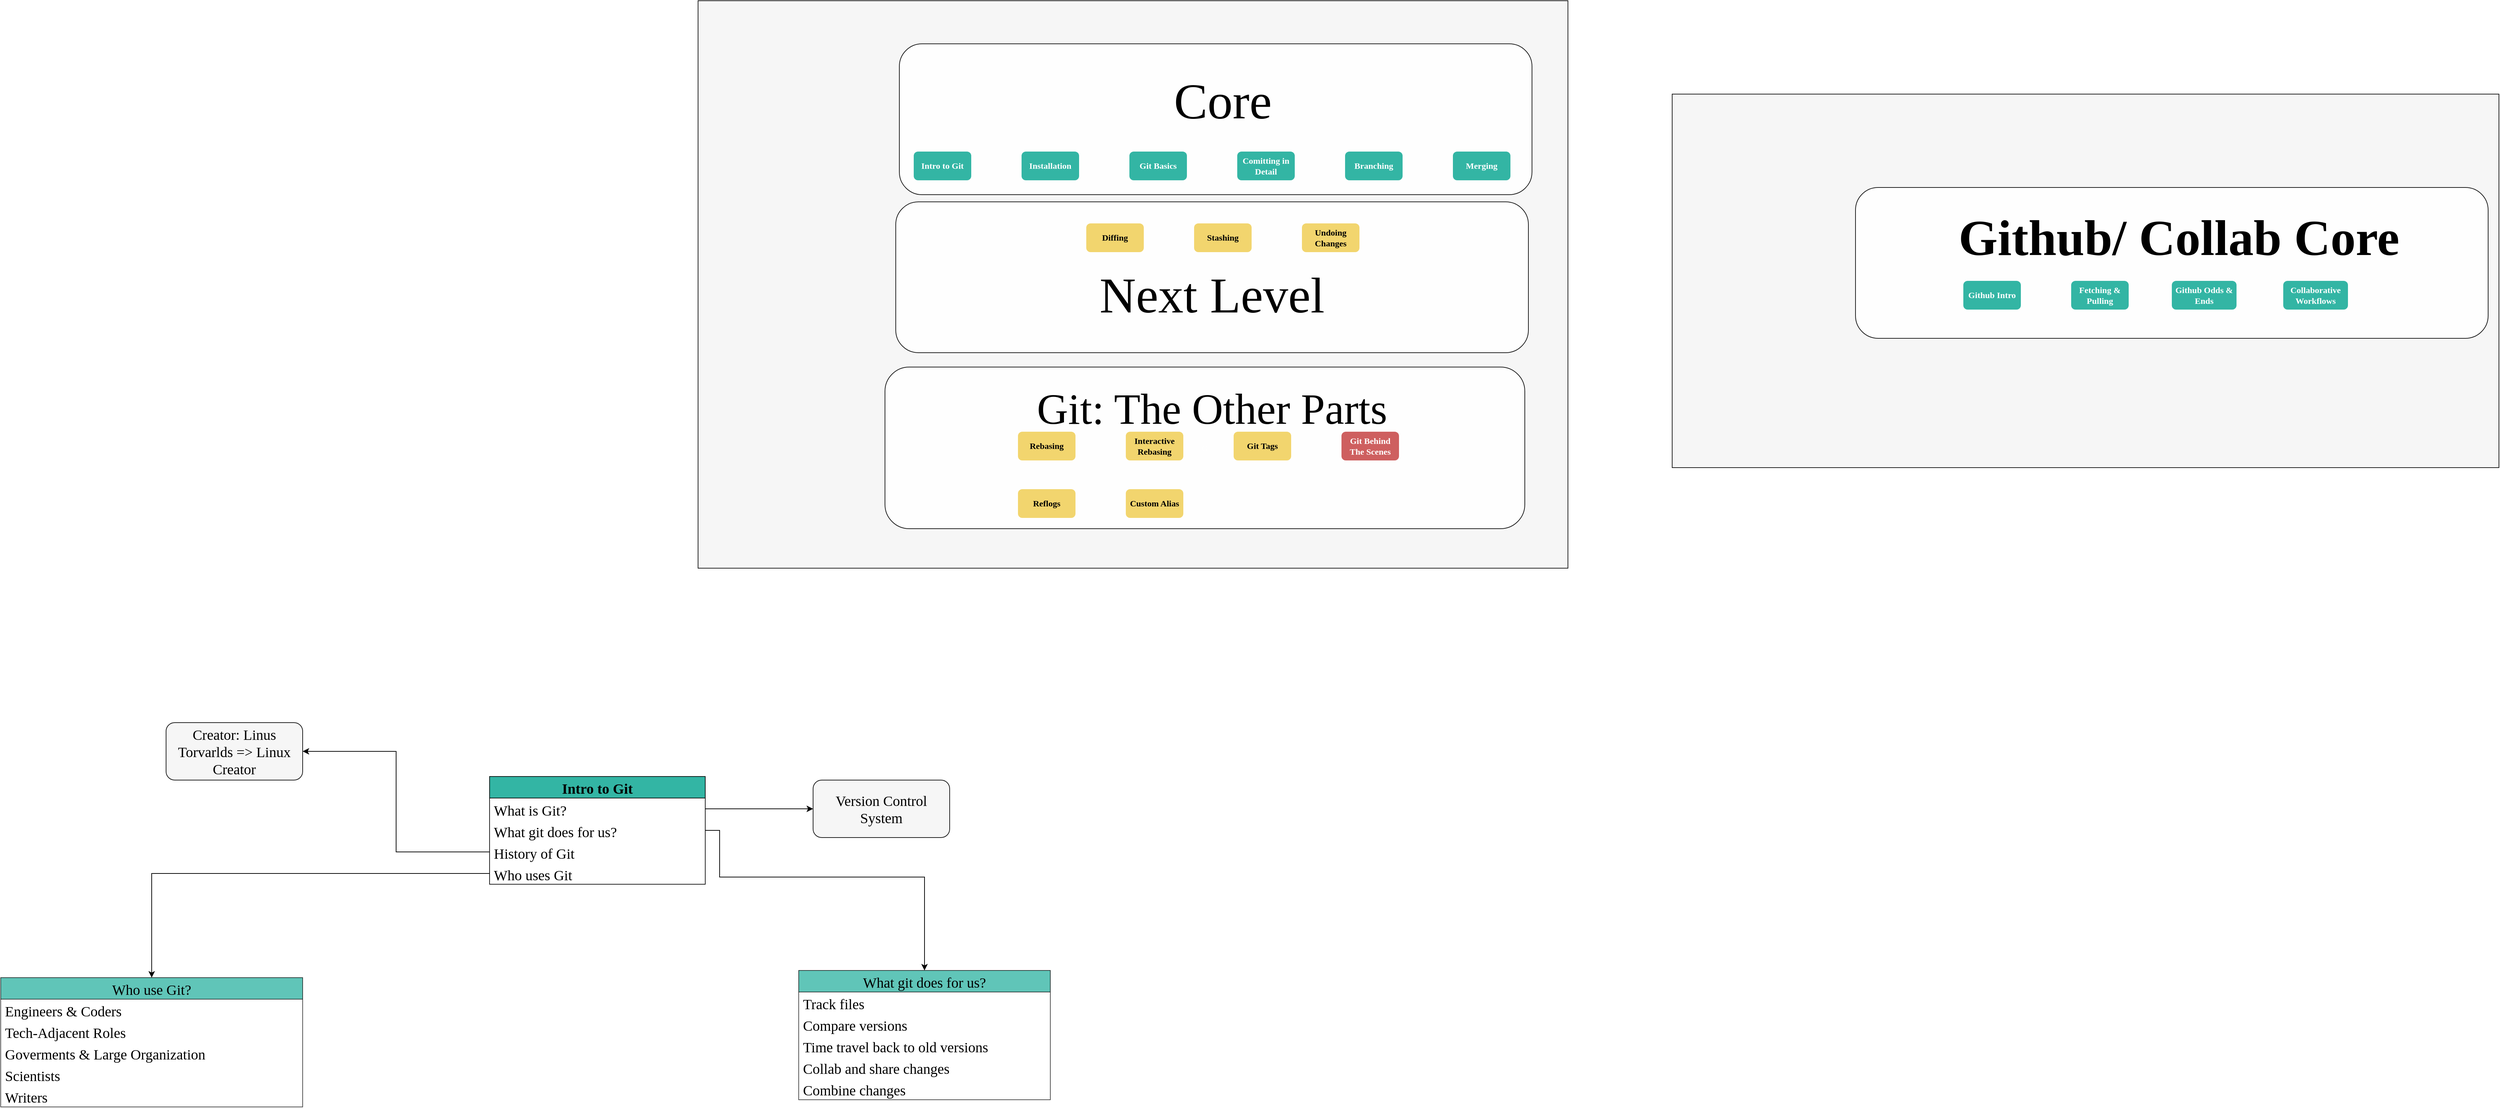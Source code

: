 <mxfile version="16.5.6" type="github">
  <diagram id="uCZnZtuWUNx1saeJuhkZ" name="Page-1">
    <mxGraphModel dx="3283" dy="2007" grid="1" gridSize="10" guides="1" tooltips="1" connect="1" arrows="1" fold="1" page="1" pageScale="1" pageWidth="1700" pageHeight="1100" math="0" shadow="0">
      <root>
        <mxCell id="0" />
        <mxCell id="1" parent="0" />
        <mxCell id="RLlMxuBGRBKn2Z-enF3S-37" value="" style="group" vertex="1" connectable="0" parent="1">
          <mxGeometry x="1325" y="120" width="1150" height="520" as="geometry" />
        </mxCell>
        <mxCell id="RLlMxuBGRBKn2Z-enF3S-35" value="" style="rounded=0;whiteSpace=wrap;html=1;fontFamily=Comfortaa;fontSource=https%3A%2F%2Ffonts.googleapis.com%2Fcss%3Ffamily%3DComfortaa;fontSize=70;fontColor=#000000;fillColor=#F5F5F5;opacity=90;" vertex="1" parent="RLlMxuBGRBKn2Z-enF3S-37">
          <mxGeometry width="1150" height="520" as="geometry" />
        </mxCell>
        <mxCell id="RLlMxuBGRBKn2Z-enF3S-3" value="" style="shape=image;imageAspect=0;aspect=fixed;verticalLabelPosition=bottom;verticalAlign=top;image=https://play-lh.googleusercontent.com/PCpXdqvUWfCW1mXhH1Y_98yBpgsWxuTSTofy3NGMo9yBTATDyzVkqU580bfSln50bFU;fontFamily=Comfortaa;fontSource=https%3A%2F%2Ffonts.googleapis.com%2Fcss%3Ffamily%3DComfortaa;" vertex="1" parent="RLlMxuBGRBKn2Z-enF3S-37">
          <mxGeometry x="45" y="135" width="190" height="190" as="geometry" />
        </mxCell>
        <mxCell id="RLlMxuBGRBKn2Z-enF3S-36" value="" style="group" vertex="1" connectable="0" parent="RLlMxuBGRBKn2Z-enF3S-37">
          <mxGeometry x="255" y="130" width="880" height="210" as="geometry" />
        </mxCell>
        <mxCell id="RLlMxuBGRBKn2Z-enF3S-31" value="" style="rounded=1;whiteSpace=wrap;html=1;fontFamily=Comfortaa;fontSource=https%3A%2F%2Ffonts.googleapis.com%2Fcss%3Ffamily%3DComfortaa;fontColor=#FFFFFF;fillColor=#FFFFFF;opacity=90;" vertex="1" parent="RLlMxuBGRBKn2Z-enF3S-36">
          <mxGeometry width="880" height="210" as="geometry" />
        </mxCell>
        <mxCell id="RLlMxuBGRBKn2Z-enF3S-15" value="Github Intro" style="rounded=1;whiteSpace=wrap;html=1;fontFamily=Comfortaa;fillColor=#1dad9b;fontColor=#FFFFFF;strokeColor=none;fontStyle=1;opacity=90;fontSource=https%3A%2F%2Ffonts.googleapis.com%2Fcss%3Ffamily%3DComfortaa;" vertex="1" parent="RLlMxuBGRBKn2Z-enF3S-36">
          <mxGeometry x="150" y="130" width="80" height="40" as="geometry" />
        </mxCell>
        <mxCell id="RLlMxuBGRBKn2Z-enF3S-16" value="Fetching &amp;amp; Pulling" style="rounded=1;whiteSpace=wrap;html=1;fontFamily=Comfortaa;fillColor=#1dad9b;fontColor=#FFFFFF;strokeColor=none;fontStyle=1;opacity=90;fontSource=https%3A%2F%2Ffonts.googleapis.com%2Fcss%3Ffamily%3DComfortaa;" vertex="1" parent="RLlMxuBGRBKn2Z-enF3S-36">
          <mxGeometry x="300" y="130" width="80" height="40" as="geometry" />
        </mxCell>
        <mxCell id="RLlMxuBGRBKn2Z-enF3S-17" value="Github Odds &amp;amp; Ends" style="rounded=1;whiteSpace=wrap;html=1;fontFamily=Comfortaa;fillColor=#1dad9b;fontColor=#FFFFFF;strokeColor=none;fontStyle=1;opacity=90;fontSource=https%3A%2F%2Ffonts.googleapis.com%2Fcss%3Ffamily%3DComfortaa;" vertex="1" parent="RLlMxuBGRBKn2Z-enF3S-36">
          <mxGeometry x="440" y="130" width="90" height="40" as="geometry" />
        </mxCell>
        <mxCell id="RLlMxuBGRBKn2Z-enF3S-18" value="Collaborative Workflows" style="rounded=1;whiteSpace=wrap;html=1;fontFamily=Comfortaa;fillColor=#1dad9b;fontColor=#FFFFFF;strokeColor=none;fontStyle=1;opacity=90;fontSource=https%3A%2F%2Ffonts.googleapis.com%2Fcss%3Ffamily%3DComfortaa;" vertex="1" parent="RLlMxuBGRBKn2Z-enF3S-36">
          <mxGeometry x="595" y="130" width="90" height="40" as="geometry" />
        </mxCell>
        <mxCell id="RLlMxuBGRBKn2Z-enF3S-34" value="Github/ Collab Core" style="text;html=1;strokeColor=none;fillColor=none;align=center;verticalAlign=middle;whiteSpace=wrap;rounded=0;fontFamily=Comfortaa;fontSource=https%3A%2F%2Ffonts.googleapis.com%2Fcss%3Ffamily%3DComfortaa;fontColor=#000000;opacity=90;fontSize=70;fontStyle=1" vertex="1" parent="RLlMxuBGRBKn2Z-enF3S-36">
          <mxGeometry x="65" y="50" width="770" height="40" as="geometry" />
        </mxCell>
        <mxCell id="RLlMxuBGRBKn2Z-enF3S-43" value="" style="group" vertex="1" connectable="0" parent="1">
          <mxGeometry x="-30" y="-10" width="1210" height="790" as="geometry" />
        </mxCell>
        <mxCell id="RLlMxuBGRBKn2Z-enF3S-33" value="" style="rounded=0;whiteSpace=wrap;html=1;fontFamily=Comfortaa;fontSource=https%3A%2F%2Ffonts.googleapis.com%2Fcss%3Ffamily%3DComfortaa;fontSize=70;fontColor=#000000;fillColor=#F5F5F5;opacity=90;" vertex="1" parent="RLlMxuBGRBKn2Z-enF3S-43">
          <mxGeometry width="1210" height="790" as="geometry" />
        </mxCell>
        <mxCell id="RLlMxuBGRBKn2Z-enF3S-4" value="" style="shape=image;imageAspect=0;aspect=fixed;verticalLabelPosition=bottom;verticalAlign=top;image=https://avatars.githubusercontent.com/u/18133?s=200&amp;v=4;fontFamily=Comfortaa;fontSource=https%3A%2F%2Ffonts.googleapis.com%2Fcss%3Ffamily%3DComfortaa;" vertex="1" parent="RLlMxuBGRBKn2Z-enF3S-43">
          <mxGeometry x="30" y="280" width="200" height="200" as="geometry" />
        </mxCell>
        <mxCell id="RLlMxuBGRBKn2Z-enF3S-40" value="" style="group" vertex="1" connectable="0" parent="RLlMxuBGRBKn2Z-enF3S-43">
          <mxGeometry x="275" y="280" width="880" height="210" as="geometry" />
        </mxCell>
        <mxCell id="RLlMxuBGRBKn2Z-enF3S-29" value="" style="rounded=1;whiteSpace=wrap;html=1;fontFamily=Comfortaa;fontSource=https%3A%2F%2Ffonts.googleapis.com%2Fcss%3Ffamily%3DComfortaa;fontColor=#FFFFFF;fillColor=#FFFFFF;opacity=90;" vertex="1" parent="RLlMxuBGRBKn2Z-enF3S-40">
          <mxGeometry width="880" height="210" as="geometry" />
        </mxCell>
        <mxCell id="RLlMxuBGRBKn2Z-enF3S-11" value="Diffing" style="rounded=1;whiteSpace=wrap;html=1;fontFamily=Comfortaa;fillColor=#f1d15f;fontColor=#000000;strokeColor=none;fontStyle=1;opacity=90;fontSource=https%3A%2F%2Ffonts.googleapis.com%2Fcss%3Ffamily%3DComfortaa;" vertex="1" parent="RLlMxuBGRBKn2Z-enF3S-40">
          <mxGeometry x="265" y="30" width="80" height="40" as="geometry" />
        </mxCell>
        <mxCell id="RLlMxuBGRBKn2Z-enF3S-12" value="Stashing" style="rounded=1;whiteSpace=wrap;html=1;fontFamily=Comfortaa;fillColor=#f1d15f;fontColor=#000000;strokeColor=none;fontStyle=1;opacity=90;fontSource=https%3A%2F%2Ffonts.googleapis.com%2Fcss%3Ffamily%3DComfortaa;" vertex="1" parent="RLlMxuBGRBKn2Z-enF3S-40">
          <mxGeometry x="415" y="30" width="80" height="40" as="geometry" />
        </mxCell>
        <mxCell id="RLlMxuBGRBKn2Z-enF3S-13" value="Undoing Changes" style="rounded=1;whiteSpace=wrap;html=1;fontFamily=Comfortaa;fillColor=#f1d15f;fontColor=#000000;strokeColor=none;fontStyle=1;opacity=90;fontSource=https%3A%2F%2Ffonts.googleapis.com%2Fcss%3Ffamily%3DComfortaa;" vertex="1" parent="RLlMxuBGRBKn2Z-enF3S-40">
          <mxGeometry x="565" y="30" width="80" height="40" as="geometry" />
        </mxCell>
        <mxCell id="RLlMxuBGRBKn2Z-enF3S-30" value="Next Level" style="text;html=1;strokeColor=none;fillColor=none;align=center;verticalAlign=middle;whiteSpace=wrap;rounded=0;fontFamily=Comfortaa;fontSource=https%3A%2F%2Ffonts.googleapis.com%2Fcss%3Ffamily%3DComfortaa;fontColor=#000000;opacity=90;fontSize=70;fontStyle=0" vertex="1" parent="RLlMxuBGRBKn2Z-enF3S-40">
          <mxGeometry x="220" y="110" width="440" height="40" as="geometry" />
        </mxCell>
        <mxCell id="RLlMxuBGRBKn2Z-enF3S-41" value="" style="group" vertex="1" connectable="0" parent="RLlMxuBGRBKn2Z-enF3S-43">
          <mxGeometry x="280" y="60" width="880" height="210" as="geometry" />
        </mxCell>
        <mxCell id="RLlMxuBGRBKn2Z-enF3S-27" value="" style="rounded=1;whiteSpace=wrap;html=1;fontFamily=Comfortaa;fontSource=https%3A%2F%2Ffonts.googleapis.com%2Fcss%3Ffamily%3DComfortaa;fontColor=#FFFFFF;fillColor=#FFFFFF;opacity=90;" vertex="1" parent="RLlMxuBGRBKn2Z-enF3S-41">
          <mxGeometry width="880" height="210" as="geometry" />
        </mxCell>
        <mxCell id="RLlMxuBGRBKn2Z-enF3S-5" value="Intro to Git" style="rounded=1;whiteSpace=wrap;html=1;fontFamily=Comfortaa;fillColor=#1dad9b;fontColor=#FFFFFF;strokeColor=none;fontStyle=1;opacity=90;fontSource=https%3A%2F%2Ffonts.googleapis.com%2Fcss%3Ffamily%3DComfortaa;" vertex="1" parent="RLlMxuBGRBKn2Z-enF3S-41">
          <mxGeometry x="20" y="150" width="80" height="40" as="geometry" />
        </mxCell>
        <mxCell id="RLlMxuBGRBKn2Z-enF3S-6" value="Installation" style="rounded=1;whiteSpace=wrap;html=1;fontFamily=Comfortaa;fillColor=#1dad9b;fontColor=#FFFFFF;strokeColor=none;fontStyle=1;opacity=90;fontSource=https%3A%2F%2Ffonts.googleapis.com%2Fcss%3Ffamily%3DComfortaa;" vertex="1" parent="RLlMxuBGRBKn2Z-enF3S-41">
          <mxGeometry x="170" y="150" width="80" height="40" as="geometry" />
        </mxCell>
        <mxCell id="RLlMxuBGRBKn2Z-enF3S-7" value="Git Basics" style="rounded=1;whiteSpace=wrap;html=1;fontFamily=Comfortaa;fillColor=#1dad9b;fontColor=#FFFFFF;strokeColor=none;fontStyle=1;opacity=90;fontSource=https%3A%2F%2Ffonts.googleapis.com%2Fcss%3Ffamily%3DComfortaa;" vertex="1" parent="RLlMxuBGRBKn2Z-enF3S-41">
          <mxGeometry x="320" y="150" width="80" height="40" as="geometry" />
        </mxCell>
        <mxCell id="RLlMxuBGRBKn2Z-enF3S-8" value="Comitting in Detail" style="rounded=1;whiteSpace=wrap;html=1;fontFamily=Comfortaa;fillColor=#1dad9b;fontColor=#FFFFFF;strokeColor=none;fontStyle=1;opacity=90;fontSource=https%3A%2F%2Ffonts.googleapis.com%2Fcss%3Ffamily%3DComfortaa;" vertex="1" parent="RLlMxuBGRBKn2Z-enF3S-41">
          <mxGeometry x="470" y="150" width="80" height="40" as="geometry" />
        </mxCell>
        <mxCell id="RLlMxuBGRBKn2Z-enF3S-9" value="Branching" style="rounded=1;whiteSpace=wrap;html=1;fontFamily=Comfortaa;fillColor=#1dad9b;fontColor=#FFFFFF;strokeColor=none;fontStyle=1;opacity=90;fontSource=https%3A%2F%2Ffonts.googleapis.com%2Fcss%3Ffamily%3DComfortaa;" vertex="1" parent="RLlMxuBGRBKn2Z-enF3S-41">
          <mxGeometry x="620" y="150" width="80" height="40" as="geometry" />
        </mxCell>
        <mxCell id="RLlMxuBGRBKn2Z-enF3S-10" value="Merging" style="rounded=1;whiteSpace=wrap;html=1;fontFamily=Comfortaa;fillColor=#1dad9b;fontColor=#FFFFFF;strokeColor=none;fontStyle=1;opacity=90;fontSource=https%3A%2F%2Ffonts.googleapis.com%2Fcss%3Ffamily%3DComfortaa;" vertex="1" parent="RLlMxuBGRBKn2Z-enF3S-41">
          <mxGeometry x="770" y="150" width="80" height="40" as="geometry" />
        </mxCell>
        <mxCell id="RLlMxuBGRBKn2Z-enF3S-28" value="Core" style="text;html=1;strokeColor=none;fillColor=none;align=center;verticalAlign=middle;whiteSpace=wrap;rounded=0;fontFamily=Comfortaa;fontSource=https%3A%2F%2Ffonts.googleapis.com%2Fcss%3Ffamily%3DComfortaa;fontColor=#000000;opacity=90;fontSize=70;fontStyle=0" vertex="1" parent="RLlMxuBGRBKn2Z-enF3S-41">
          <mxGeometry x="410" y="60" width="80" height="40" as="geometry" />
        </mxCell>
        <mxCell id="RLlMxuBGRBKn2Z-enF3S-42" value="" style="group;fontStyle=1" vertex="1" connectable="0" parent="RLlMxuBGRBKn2Z-enF3S-43">
          <mxGeometry x="260" y="510" width="890" height="225" as="geometry" />
        </mxCell>
        <mxCell id="RLlMxuBGRBKn2Z-enF3S-38" value="G" style="rounded=1;whiteSpace=wrap;html=1;fontFamily=Comfortaa;fontSource=https%3A%2F%2Ffonts.googleapis.com%2Fcss%3Ffamily%3DComfortaa;fontColor=#FFFFFF;fillColor=#FFFFFF;opacity=90;" vertex="1" parent="RLlMxuBGRBKn2Z-enF3S-42">
          <mxGeometry width="890" height="225" as="geometry" />
        </mxCell>
        <mxCell id="RLlMxuBGRBKn2Z-enF3S-39" value="&lt;font style=&quot;font-size: 60px&quot;&gt;Git: The Other Parts&lt;/font&gt;" style="text;html=1;strokeColor=none;fillColor=none;align=center;verticalAlign=middle;whiteSpace=wrap;rounded=0;fontFamily=Comfortaa;fontSource=https%3A%2F%2Ffonts.googleapis.com%2Fcss%3Ffamily%3DComfortaa;fontColor=#000000;opacity=90;fontSize=70;fontStyle=0" vertex="1" parent="RLlMxuBGRBKn2Z-enF3S-42">
          <mxGeometry x="60" y="50" width="790" height="10" as="geometry" />
        </mxCell>
        <mxCell id="RLlMxuBGRBKn2Z-enF3S-20" value="Rebasing" style="rounded=1;whiteSpace=wrap;html=1;fontFamily=Comfortaa;fillColor=#f1d15f;fontColor=#000000;strokeColor=none;fontStyle=1;opacity=90;fontSource=https%3A%2F%2Ffonts.googleapis.com%2Fcss%3Ffamily%3DComfortaa;" vertex="1" parent="RLlMxuBGRBKn2Z-enF3S-42">
          <mxGeometry x="185" y="90" width="80" height="40" as="geometry" />
        </mxCell>
        <mxCell id="RLlMxuBGRBKn2Z-enF3S-21" value="Interactive Rebasing" style="rounded=1;whiteSpace=wrap;html=1;fontFamily=Comfortaa;fillColor=#f1d15f;fontColor=#000000;strokeColor=none;fontStyle=1;opacity=90;fontSource=https%3A%2F%2Ffonts.googleapis.com%2Fcss%3Ffamily%3DComfortaa;" vertex="1" parent="RLlMxuBGRBKn2Z-enF3S-42">
          <mxGeometry x="335" y="90" width="80" height="40" as="geometry" />
        </mxCell>
        <mxCell id="RLlMxuBGRBKn2Z-enF3S-22" value="Git Tags" style="rounded=1;whiteSpace=wrap;html=1;fontFamily=Comfortaa;fillColor=#f1d15f;fontColor=#000000;strokeColor=none;fontStyle=1;opacity=90;fontSource=https%3A%2F%2Ffonts.googleapis.com%2Fcss%3Ffamily%3DComfortaa;" vertex="1" parent="RLlMxuBGRBKn2Z-enF3S-42">
          <mxGeometry x="485" y="90" width="80" height="40" as="geometry" />
        </mxCell>
        <mxCell id="RLlMxuBGRBKn2Z-enF3S-23" value="Reflogs" style="rounded=1;whiteSpace=wrap;html=1;fontFamily=Comfortaa;fillColor=#f1d15f;fontColor=#000000;strokeColor=none;fontStyle=1;opacity=90;fontSource=https%3A%2F%2Ffonts.googleapis.com%2Fcss%3Ffamily%3DComfortaa;" vertex="1" parent="RLlMxuBGRBKn2Z-enF3S-42">
          <mxGeometry x="185" y="170" width="80" height="40" as="geometry" />
        </mxCell>
        <mxCell id="RLlMxuBGRBKn2Z-enF3S-24" value="Custom Alias" style="rounded=1;whiteSpace=wrap;html=1;fontFamily=Comfortaa;fillColor=#f1d15f;fontColor=#000000;strokeColor=none;fontStyle=1;opacity=90;fontSource=https%3A%2F%2Ffonts.googleapis.com%2Fcss%3Ffamily%3DComfortaa;" vertex="1" parent="RLlMxuBGRBKn2Z-enF3S-42">
          <mxGeometry x="335" y="170" width="80" height="40" as="geometry" />
        </mxCell>
        <mxCell id="RLlMxuBGRBKn2Z-enF3S-25" value="Git Behind The Scenes" style="rounded=1;whiteSpace=wrap;html=1;fontFamily=Comfortaa;fillColor=#C94E4E;fontColor=#FFFFFF;strokeColor=none;fontStyle=1;opacity=90;fontSource=https%3A%2F%2Ffonts.googleapis.com%2Fcss%3Ffamily%3DComfortaa;" vertex="1" parent="RLlMxuBGRBKn2Z-enF3S-42">
          <mxGeometry x="635" y="90" width="80" height="40" as="geometry" />
        </mxCell>
        <mxCell id="RLlMxuBGRBKn2Z-enF3S-45" value="Intro to Git" style="swimlane;fontStyle=1;childLayout=stackLayout;horizontal=1;startSize=30;horizontalStack=0;resizeParent=1;resizeParentMax=0;resizeLast=0;collapsible=1;marginBottom=0;fontFamily=Comfortaa;fontSource=https%3A%2F%2Ffonts.googleapis.com%2Fcss%3Ffamily%3DComfortaa;fontSize=20;fontColor=#000000;fillColor=#1DAD9B;opacity=90;" vertex="1" parent="1">
          <mxGeometry x="-320" y="1070" width="300" height="150" as="geometry" />
        </mxCell>
        <mxCell id="RLlMxuBGRBKn2Z-enF3S-46" value="What is Git?" style="text;strokeColor=none;fillColor=none;align=left;verticalAlign=middle;spacingLeft=4;spacingRight=4;overflow=hidden;points=[[0,0.5],[1,0.5]];portConstraint=eastwest;rotatable=0;fontFamily=Comfortaa;fontSource=https%3A%2F%2Ffonts.googleapis.com%2Fcss%3Ffamily%3DComfortaa;fontSize=20;fontColor=#000000;opacity=90;spacing=2;spacingTop=1;" vertex="1" parent="RLlMxuBGRBKn2Z-enF3S-45">
          <mxGeometry y="30" width="300" height="30" as="geometry" />
        </mxCell>
        <mxCell id="RLlMxuBGRBKn2Z-enF3S-47" value="What git does for us?" style="text;strokeColor=none;fillColor=none;align=left;verticalAlign=middle;spacingLeft=4;spacingRight=4;overflow=hidden;points=[[0,0.5],[1,0.5]];portConstraint=eastwest;rotatable=0;fontFamily=Comfortaa;fontSource=https%3A%2F%2Ffonts.googleapis.com%2Fcss%3Ffamily%3DComfortaa;fontSize=20;fontColor=#000000;opacity=90;spacing=2;spacingTop=1;" vertex="1" parent="RLlMxuBGRBKn2Z-enF3S-45">
          <mxGeometry y="60" width="300" height="30" as="geometry" />
        </mxCell>
        <mxCell id="RLlMxuBGRBKn2Z-enF3S-48" value="History of Git" style="text;strokeColor=none;fillColor=none;align=left;verticalAlign=middle;spacingLeft=4;spacingRight=4;overflow=hidden;points=[[0,0.5],[1,0.5]];portConstraint=eastwest;rotatable=0;fontFamily=Comfortaa;fontSource=https%3A%2F%2Ffonts.googleapis.com%2Fcss%3Ffamily%3DComfortaa;fontSize=20;fontColor=#000000;opacity=90;spacing=2;spacingTop=1;" vertex="1" parent="RLlMxuBGRBKn2Z-enF3S-45">
          <mxGeometry y="90" width="300" height="30" as="geometry" />
        </mxCell>
        <mxCell id="RLlMxuBGRBKn2Z-enF3S-64" value="Who uses Git" style="text;strokeColor=none;fillColor=none;align=left;verticalAlign=middle;spacingLeft=4;spacingRight=4;overflow=hidden;points=[[0,0.5],[1,0.5]];portConstraint=eastwest;rotatable=0;fontFamily=Comfortaa;fontSource=https%3A%2F%2Ffonts.googleapis.com%2Fcss%3Ffamily%3DComfortaa;fontSize=20;fontColor=#000000;opacity=90;spacing=2;spacingTop=1;" vertex="1" parent="RLlMxuBGRBKn2Z-enF3S-45">
          <mxGeometry y="120" width="300" height="30" as="geometry" />
        </mxCell>
        <mxCell id="RLlMxuBGRBKn2Z-enF3S-49" value="Version Control System" style="rounded=1;whiteSpace=wrap;html=1;fontFamily=Comfortaa;fontSource=https%3A%2F%2Ffonts.googleapis.com%2Fcss%3Ffamily%3DComfortaa;fontSize=20;fontColor=#000000;fillColor=#F5F5F5;opacity=90;" vertex="1" parent="1">
          <mxGeometry x="130" y="1075" width="190" height="80" as="geometry" />
        </mxCell>
        <mxCell id="RLlMxuBGRBKn2Z-enF3S-50" style="edgeStyle=orthogonalEdgeStyle;rounded=0;orthogonalLoop=1;jettySize=auto;html=1;entryX=0;entryY=0.5;entryDx=0;entryDy=0;fontFamily=Comfortaa;fontSource=https%3A%2F%2Ffonts.googleapis.com%2Fcss%3Ffamily%3DComfortaa;fontSize=20;fontColor=#000000;" edge="1" parent="1" source="RLlMxuBGRBKn2Z-enF3S-46" target="RLlMxuBGRBKn2Z-enF3S-49">
          <mxGeometry relative="1" as="geometry" />
        </mxCell>
        <mxCell id="RLlMxuBGRBKn2Z-enF3S-53" value="What git does for us?" style="swimlane;fontStyle=0;childLayout=stackLayout;horizontal=1;startSize=30;horizontalStack=0;resizeParent=1;resizeParentMax=0;resizeLast=0;collapsible=1;marginBottom=0;fontFamily=Comfortaa;fontSource=https%3A%2F%2Ffonts.googleapis.com%2Fcss%3Ffamily%3DComfortaa;fontSize=20;fontColor=#000000;fillColor=#1DAD9B;opacity=70;" vertex="1" parent="1">
          <mxGeometry x="110" y="1340" width="350" height="180" as="geometry" />
        </mxCell>
        <mxCell id="RLlMxuBGRBKn2Z-enF3S-54" value="Track files" style="text;strokeColor=none;fillColor=none;align=left;verticalAlign=middle;spacingLeft=4;spacingRight=4;overflow=hidden;points=[[0,0.5],[1,0.5]];portConstraint=eastwest;rotatable=0;fontFamily=Comfortaa;fontSource=https%3A%2F%2Ffonts.googleapis.com%2Fcss%3Ffamily%3DComfortaa;fontSize=20;fontColor=#000000;opacity=90;" vertex="1" parent="RLlMxuBGRBKn2Z-enF3S-53">
          <mxGeometry y="30" width="350" height="30" as="geometry" />
        </mxCell>
        <mxCell id="RLlMxuBGRBKn2Z-enF3S-55" value="Compare versions" style="text;strokeColor=none;fillColor=none;align=left;verticalAlign=middle;spacingLeft=4;spacingRight=4;overflow=hidden;points=[[0,0.5],[1,0.5]];portConstraint=eastwest;rotatable=0;fontFamily=Comfortaa;fontSource=https%3A%2F%2Ffonts.googleapis.com%2Fcss%3Ffamily%3DComfortaa;fontSize=20;fontColor=#000000;opacity=90;" vertex="1" parent="RLlMxuBGRBKn2Z-enF3S-53">
          <mxGeometry y="60" width="350" height="30" as="geometry" />
        </mxCell>
        <mxCell id="RLlMxuBGRBKn2Z-enF3S-56" value="Time travel back to old versions" style="text;strokeColor=none;fillColor=none;align=left;verticalAlign=middle;spacingLeft=4;spacingRight=4;overflow=hidden;points=[[0,0.5],[1,0.5]];portConstraint=eastwest;rotatable=0;fontFamily=Comfortaa;fontSource=https%3A%2F%2Ffonts.googleapis.com%2Fcss%3Ffamily%3DComfortaa;fontSize=20;fontColor=#000000;opacity=90;" vertex="1" parent="RLlMxuBGRBKn2Z-enF3S-53">
          <mxGeometry y="90" width="350" height="30" as="geometry" />
        </mxCell>
        <mxCell id="RLlMxuBGRBKn2Z-enF3S-58" value="Collab and share changes" style="text;strokeColor=none;fillColor=none;align=left;verticalAlign=middle;spacingLeft=4;spacingRight=4;overflow=hidden;points=[[0,0.5],[1,0.5]];portConstraint=eastwest;rotatable=0;fontFamily=Comfortaa;fontSource=https%3A%2F%2Ffonts.googleapis.com%2Fcss%3Ffamily%3DComfortaa;fontSize=20;fontColor=#000000;opacity=90;" vertex="1" parent="RLlMxuBGRBKn2Z-enF3S-53">
          <mxGeometry y="120" width="350" height="30" as="geometry" />
        </mxCell>
        <mxCell id="RLlMxuBGRBKn2Z-enF3S-59" value="Combine changes" style="text;strokeColor=none;fillColor=none;align=left;verticalAlign=middle;spacingLeft=4;spacingRight=4;overflow=hidden;points=[[0,0.5],[1,0.5]];portConstraint=eastwest;rotatable=0;fontFamily=Comfortaa;fontSource=https%3A%2F%2Ffonts.googleapis.com%2Fcss%3Ffamily%3DComfortaa;fontSize=20;fontColor=#000000;opacity=90;" vertex="1" parent="RLlMxuBGRBKn2Z-enF3S-53">
          <mxGeometry y="150" width="350" height="30" as="geometry" />
        </mxCell>
        <mxCell id="RLlMxuBGRBKn2Z-enF3S-57" style="edgeStyle=orthogonalEdgeStyle;rounded=0;orthogonalLoop=1;jettySize=auto;html=1;fontFamily=Comfortaa;fontSource=https%3A%2F%2Ffonts.googleapis.com%2Fcss%3Ffamily%3DComfortaa;fontSize=20;fontColor=#000000;" edge="1" parent="1" source="RLlMxuBGRBKn2Z-enF3S-47" target="RLlMxuBGRBKn2Z-enF3S-53">
          <mxGeometry relative="1" as="geometry">
            <Array as="points">
              <mxPoint y="1145" />
              <mxPoint y="1210" />
              <mxPoint x="285" y="1210" />
            </Array>
          </mxGeometry>
        </mxCell>
        <mxCell id="RLlMxuBGRBKn2Z-enF3S-61" value="Creator: Linus Torvarlds =&amp;gt; Linux Creator" style="rounded=1;whiteSpace=wrap;html=1;fontFamily=Comfortaa;fontSource=https%3A%2F%2Ffonts.googleapis.com%2Fcss%3Ffamily%3DComfortaa;fontSize=20;fontColor=#000000;fillColor=#F5F5F5;opacity=90;" vertex="1" parent="1">
          <mxGeometry x="-770" y="995" width="190" height="80" as="geometry" />
        </mxCell>
        <mxCell id="RLlMxuBGRBKn2Z-enF3S-62" style="edgeStyle=orthogonalEdgeStyle;rounded=0;orthogonalLoop=1;jettySize=auto;html=1;entryX=1;entryY=0.5;entryDx=0;entryDy=0;fontFamily=Comfortaa;fontSource=https%3A%2F%2Ffonts.googleapis.com%2Fcss%3Ffamily%3DComfortaa;fontSize=20;fontColor=#000000;" edge="1" parent="1" source="RLlMxuBGRBKn2Z-enF3S-48" target="RLlMxuBGRBKn2Z-enF3S-61">
          <mxGeometry relative="1" as="geometry" />
        </mxCell>
        <mxCell id="RLlMxuBGRBKn2Z-enF3S-66" style="edgeStyle=orthogonalEdgeStyle;rounded=0;orthogonalLoop=1;jettySize=auto;html=1;fontFamily=Comfortaa;fontSource=https%3A%2F%2Ffonts.googleapis.com%2Fcss%3Ffamily%3DComfortaa;fontSize=20;fontColor=#000000;" edge="1" parent="1" source="RLlMxuBGRBKn2Z-enF3S-64" target="RLlMxuBGRBKn2Z-enF3S-71">
          <mxGeometry relative="1" as="geometry">
            <mxPoint x="-590" y="1330.0" as="targetPoint" />
          </mxGeometry>
        </mxCell>
        <mxCell id="RLlMxuBGRBKn2Z-enF3S-71" value="Who use Git?" style="swimlane;fontStyle=0;childLayout=stackLayout;horizontal=1;startSize=30;horizontalStack=0;resizeParent=1;resizeParentMax=0;resizeLast=0;collapsible=1;marginBottom=0;fontFamily=Comfortaa;fontSource=https%3A%2F%2Ffonts.googleapis.com%2Fcss%3Ffamily%3DComfortaa;fontSize=20;fontColor=#000000;fillColor=#1DAD9B;opacity=70;" vertex="1" parent="1">
          <mxGeometry x="-1000" y="1350" width="420" height="180" as="geometry" />
        </mxCell>
        <mxCell id="RLlMxuBGRBKn2Z-enF3S-72" value="Engineers &amp; Coders" style="text;strokeColor=none;fillColor=none;align=left;verticalAlign=middle;spacingLeft=4;spacingRight=4;overflow=hidden;points=[[0,0.5],[1,0.5]];portConstraint=eastwest;rotatable=0;fontFamily=Comfortaa;fontSource=https%3A%2F%2Ffonts.googleapis.com%2Fcss%3Ffamily%3DComfortaa;fontSize=20;fontColor=#000000;opacity=70;" vertex="1" parent="RLlMxuBGRBKn2Z-enF3S-71">
          <mxGeometry y="30" width="420" height="30" as="geometry" />
        </mxCell>
        <mxCell id="RLlMxuBGRBKn2Z-enF3S-73" value="Tech-Adjacent Roles " style="text;strokeColor=none;fillColor=none;align=left;verticalAlign=middle;spacingLeft=4;spacingRight=4;overflow=hidden;points=[[0,0.5],[1,0.5]];portConstraint=eastwest;rotatable=0;fontFamily=Comfortaa;fontSource=https%3A%2F%2Ffonts.googleapis.com%2Fcss%3Ffamily%3DComfortaa;fontSize=20;fontColor=#000000;opacity=70;" vertex="1" parent="RLlMxuBGRBKn2Z-enF3S-71">
          <mxGeometry y="60" width="420" height="30" as="geometry" />
        </mxCell>
        <mxCell id="RLlMxuBGRBKn2Z-enF3S-74" value="Goverments &amp; Large Organization" style="text;strokeColor=none;fillColor=none;align=left;verticalAlign=middle;spacingLeft=4;spacingRight=4;overflow=hidden;points=[[0,0.5],[1,0.5]];portConstraint=eastwest;rotatable=0;fontFamily=Comfortaa;fontSource=https%3A%2F%2Ffonts.googleapis.com%2Fcss%3Ffamily%3DComfortaa;fontSize=20;fontColor=#000000;opacity=70;" vertex="1" parent="RLlMxuBGRBKn2Z-enF3S-71">
          <mxGeometry y="90" width="420" height="30" as="geometry" />
        </mxCell>
        <mxCell id="RLlMxuBGRBKn2Z-enF3S-75" value="Scientists" style="text;strokeColor=none;fillColor=none;align=left;verticalAlign=middle;spacingLeft=4;spacingRight=4;overflow=hidden;points=[[0,0.5],[1,0.5]];portConstraint=eastwest;rotatable=0;fontFamily=Comfortaa;fontSource=https%3A%2F%2Ffonts.googleapis.com%2Fcss%3Ffamily%3DComfortaa;fontSize=20;fontColor=#000000;opacity=70;" vertex="1" parent="RLlMxuBGRBKn2Z-enF3S-71">
          <mxGeometry y="120" width="420" height="30" as="geometry" />
        </mxCell>
        <mxCell id="RLlMxuBGRBKn2Z-enF3S-76" value="Writers" style="text;strokeColor=none;fillColor=none;align=left;verticalAlign=middle;spacingLeft=4;spacingRight=4;overflow=hidden;points=[[0,0.5],[1,0.5]];portConstraint=eastwest;rotatable=0;fontFamily=Comfortaa;fontSource=https%3A%2F%2Ffonts.googleapis.com%2Fcss%3Ffamily%3DComfortaa;fontSize=20;fontColor=#000000;opacity=70;" vertex="1" parent="RLlMxuBGRBKn2Z-enF3S-71">
          <mxGeometry y="150" width="420" height="30" as="geometry" />
        </mxCell>
      </root>
    </mxGraphModel>
  </diagram>
</mxfile>
